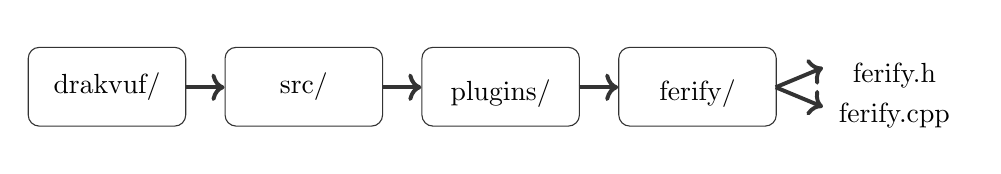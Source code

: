 \begin{tikzpicture}[
rednode/.style={circle, draw=red!60, fill=red!30, very thick, minimum size=5mm, text width=2cm, text centered},
bluenode/.style={rectangle, draw=black!60, fill=blue!20, very thick, minimum size=5mm, text width=2cm, text centered},]



\node (rect) [anchor= south west, fill=white, rectangle, draw=black!80, rounded corners, minimum width=20mm, minimum height=10mm, label={[yshift=-0.8cm]drakvuf/}] at (0, 0) {}; 

\node (rect) [anchor= south west, fill=white, rectangle, draw=black!80, rounded corners, minimum width=20mm, minimum height=10mm, label={[yshift=-0.8cm]src/}] at (2.5, 0) {}; 

\node (rect) [anchor= south west, fill=white, rectangle, draw=black!80, rounded corners, minimum width=20mm, minimum height=10mm, label={[yshift=-0.9cm]plugins/}] at (5, 0) {}; 

\node (rect) [anchor= south west, fill=white, rectangle, draw=black!80, rounded corners, minimum width=20mm, minimum height=10mm, label={[yshift=-0.9cm]ferify/}] at (7.5, 0) {}; 

\node (rect) [anchor= south west, rectangle, rounded corners, minimum width=20mm, minimum height=10mm, label={[yshift=-0.9cm]ferify.h}] at (10, 0.25) {}; 

\node (rect) [anchor= south west, rectangle, rounded corners, minimum width=20mm, minimum height=10mm, label={[yshift=-0.9cm]ferify.cpp}] at (10, -0.25) {}; 

\draw[anchor= south west, draw=black!80, line width=0.5mm,->] (2, 0.5) -- (2.5, 0.5);
\draw[anchor= south west, draw=black!80, line width=0.5mm,->] (4.5, 0.5) -- (5, 0.5);
\draw[anchor= south west, draw=black!80, line width=0.5mm,->] (7, 0.5) -- (7.5, 0.5);
\draw[anchor= south west, draw=black!80, line width=0.5mm,->] (9.5, 0.5) -- (10.1, 0.75);
\draw[anchor= south west, draw=black!80, line width=0.5mm,->] (9.5, 0.5) -- (10.1, 0.25);


\end{tikzpicture}